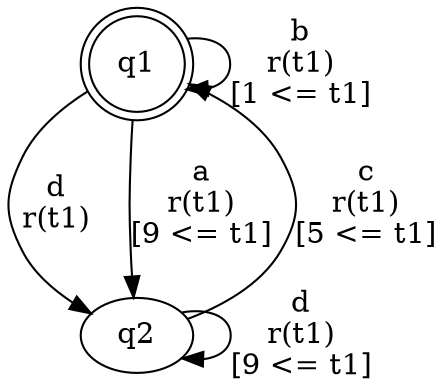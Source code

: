 digraph "tests_1/test17/solution1002/solution" {
	q1[label=q1 shape=doublecircle]
	q2[label=q2]
	q1 -> q2[label="d\nr(t1)\n"]
	q2 -> q2[label="d\nr(t1)\n[9 <= t1]"]
	q2 -> q1[label="c\nr(t1)\n[5 <= t1]"]
	q1 -> q1[label="b\nr(t1)\n[1 <= t1]"]
	q1 -> q2[label="a\nr(t1)\n[9 <= t1]"]
}
